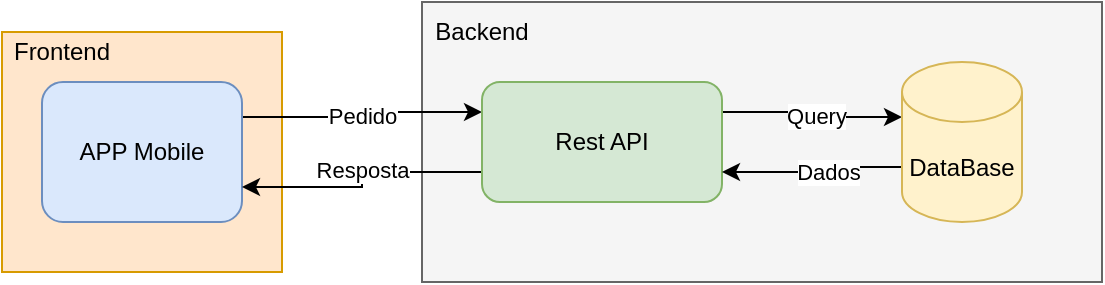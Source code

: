 <mxfile version="20.8.20" type="github">
  <diagram name="Página-1" id="4syR0JaVMQyqh6TuUWsD">
    <mxGraphModel dx="819" dy="408" grid="1" gridSize="10" guides="1" tooltips="1" connect="1" arrows="1" fold="1" page="1" pageScale="1" pageWidth="827" pageHeight="1169" math="0" shadow="0">
      <root>
        <mxCell id="0" />
        <mxCell id="1" parent="0" />
        <mxCell id="GwweOW6qVB08aTK3dfpF-15" value="" style="rounded=0;whiteSpace=wrap;html=1;fillColor=#ffe6cc;strokeColor=#d79b00;" vertex="1" parent="1">
          <mxGeometry x="30" y="85" width="140" height="120" as="geometry" />
        </mxCell>
        <mxCell id="GwweOW6qVB08aTK3dfpF-12" value="" style="rounded=0;whiteSpace=wrap;html=1;fillColor=#f5f5f5;fontColor=#333333;strokeColor=#666666;" vertex="1" parent="1">
          <mxGeometry x="240" y="70" width="340" height="140" as="geometry" />
        </mxCell>
        <mxCell id="GwweOW6qVB08aTK3dfpF-4" style="edgeStyle=orthogonalEdgeStyle;rounded=0;orthogonalLoop=1;jettySize=auto;html=1;exitX=1;exitY=0.25;exitDx=0;exitDy=0;entryX=0;entryY=0.25;entryDx=0;entryDy=0;" edge="1" parent="1" source="GwweOW6qVB08aTK3dfpF-1" target="GwweOW6qVB08aTK3dfpF-2">
          <mxGeometry relative="1" as="geometry" />
        </mxCell>
        <mxCell id="GwweOW6qVB08aTK3dfpF-6" value="Pedido" style="edgeLabel;html=1;align=center;verticalAlign=middle;resizable=0;points=[];" vertex="1" connectable="0" parent="GwweOW6qVB08aTK3dfpF-4">
          <mxGeometry x="-0.118" y="1" relative="1" as="geometry">
            <mxPoint x="6" as="offset" />
          </mxGeometry>
        </mxCell>
        <mxCell id="GwweOW6qVB08aTK3dfpF-1" value="APP Mobile" style="rounded=1;whiteSpace=wrap;html=1;fillColor=#dae8fc;strokeColor=#6c8ebf;" vertex="1" parent="1">
          <mxGeometry x="50" y="110" width="100" height="70" as="geometry" />
        </mxCell>
        <mxCell id="GwweOW6qVB08aTK3dfpF-5" style="edgeStyle=orthogonalEdgeStyle;rounded=0;orthogonalLoop=1;jettySize=auto;html=1;exitX=0;exitY=0.75;exitDx=0;exitDy=0;entryX=1;entryY=0.75;entryDx=0;entryDy=0;" edge="1" parent="1" source="GwweOW6qVB08aTK3dfpF-2" target="GwweOW6qVB08aTK3dfpF-1">
          <mxGeometry relative="1" as="geometry" />
        </mxCell>
        <mxCell id="GwweOW6qVB08aTK3dfpF-7" value="Resposta" style="edgeLabel;html=1;align=center;verticalAlign=middle;resizable=0;points=[];" vertex="1" connectable="0" parent="GwweOW6qVB08aTK3dfpF-5">
          <mxGeometry x="-0.153" y="-1" relative="1" as="geometry">
            <mxPoint x="-6" as="offset" />
          </mxGeometry>
        </mxCell>
        <mxCell id="GwweOW6qVB08aTK3dfpF-8" style="edgeStyle=orthogonalEdgeStyle;rounded=0;orthogonalLoop=1;jettySize=auto;html=1;exitX=1;exitY=0.25;exitDx=0;exitDy=0;entryX=0;entryY=0;entryDx=0;entryDy=27.5;entryPerimeter=0;" edge="1" parent="1" source="GwweOW6qVB08aTK3dfpF-2" target="GwweOW6qVB08aTK3dfpF-3">
          <mxGeometry relative="1" as="geometry" />
        </mxCell>
        <mxCell id="GwweOW6qVB08aTK3dfpF-9" value="Query" style="edgeLabel;html=1;align=center;verticalAlign=middle;resizable=0;points=[];" vertex="1" connectable="0" parent="GwweOW6qVB08aTK3dfpF-8">
          <mxGeometry x="0.31" y="1" relative="1" as="geometry">
            <mxPoint x="-11" as="offset" />
          </mxGeometry>
        </mxCell>
        <mxCell id="GwweOW6qVB08aTK3dfpF-2" value="Rest API" style="rounded=1;whiteSpace=wrap;html=1;fillColor=#d5e8d4;strokeColor=#82b366;" vertex="1" parent="1">
          <mxGeometry x="270" y="110" width="120" height="60" as="geometry" />
        </mxCell>
        <mxCell id="GwweOW6qVB08aTK3dfpF-10" style="edgeStyle=orthogonalEdgeStyle;rounded=0;orthogonalLoop=1;jettySize=auto;html=1;exitX=0;exitY=0;exitDx=0;exitDy=52.5;exitPerimeter=0;entryX=1;entryY=0.75;entryDx=0;entryDy=0;" edge="1" parent="1" source="GwweOW6qVB08aTK3dfpF-3" target="GwweOW6qVB08aTK3dfpF-2">
          <mxGeometry relative="1" as="geometry" />
        </mxCell>
        <mxCell id="GwweOW6qVB08aTK3dfpF-11" value="Dados" style="edgeLabel;html=1;align=center;verticalAlign=middle;resizable=0;points=[];" vertex="1" connectable="0" parent="GwweOW6qVB08aTK3dfpF-10">
          <mxGeometry x="0.253" relative="1" as="geometry">
            <mxPoint x="18" as="offset" />
          </mxGeometry>
        </mxCell>
        <mxCell id="GwweOW6qVB08aTK3dfpF-3" value="DataBase" style="shape=cylinder3;whiteSpace=wrap;html=1;boundedLbl=1;backgroundOutline=1;size=15;fillColor=#fff2cc;strokeColor=#d6b656;" vertex="1" parent="1">
          <mxGeometry x="480" y="100" width="60" height="80" as="geometry" />
        </mxCell>
        <mxCell id="GwweOW6qVB08aTK3dfpF-14" value="Backend" style="text;html=1;strokeColor=none;fillColor=none;align=center;verticalAlign=middle;whiteSpace=wrap;rounded=0;" vertex="1" parent="1">
          <mxGeometry x="240" y="70" width="60" height="30" as="geometry" />
        </mxCell>
        <mxCell id="GwweOW6qVB08aTK3dfpF-16" value="Frontend" style="text;html=1;strokeColor=none;fillColor=none;align=center;verticalAlign=middle;whiteSpace=wrap;rounded=0;" vertex="1" parent="1">
          <mxGeometry x="30" y="80" width="60" height="30" as="geometry" />
        </mxCell>
      </root>
    </mxGraphModel>
  </diagram>
</mxfile>

